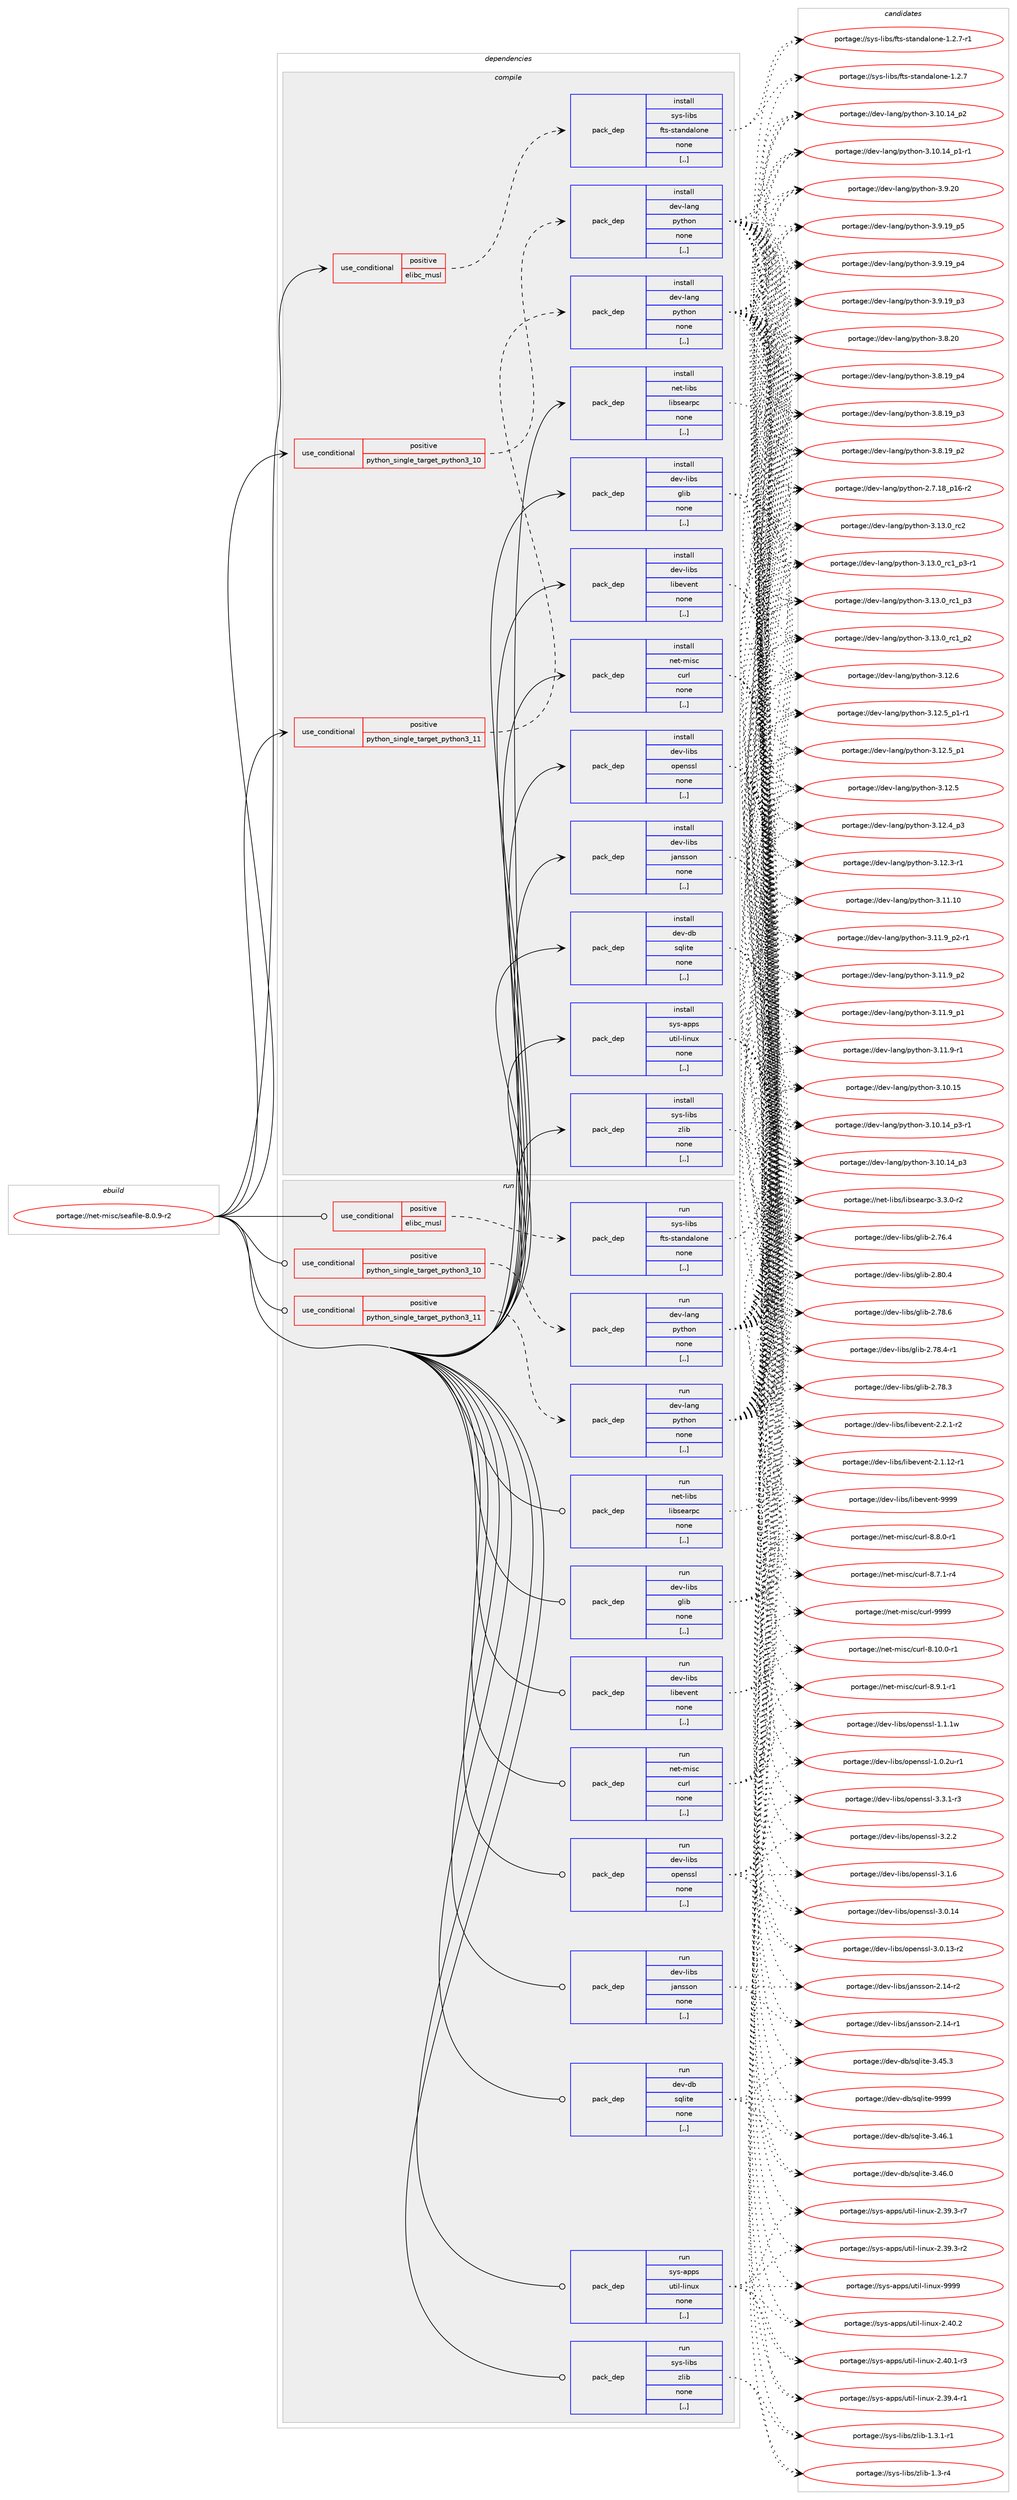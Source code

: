 digraph prolog {

# *************
# Graph options
# *************

newrank=true;
concentrate=true;
compound=true;
graph [rankdir=LR,fontname=Helvetica,fontsize=10,ranksep=1.5];#, ranksep=2.5, nodesep=0.2];
edge  [arrowhead=vee];
node  [fontname=Helvetica,fontsize=10];

# **********
# The ebuild
# **********

subgraph cluster_leftcol {
color=gray;
label=<<i>ebuild</i>>;
id [label="portage://net-misc/seafile-8.0.9-r2", color=red, width=4, href="../net-misc/seafile-8.0.9-r2.svg"];
}

# ****************
# The dependencies
# ****************

subgraph cluster_midcol {
color=gray;
label=<<i>dependencies</i>>;
subgraph cluster_compile {
fillcolor="#eeeeee";
style=filled;
label=<<i>compile</i>>;
subgraph cond232633 {
dependency885525 [label=<<TABLE BORDER="0" CELLBORDER="1" CELLSPACING="0" CELLPADDING="4"><TR><TD ROWSPAN="3" CELLPADDING="10">use_conditional</TD></TR><TR><TD>positive</TD></TR><TR><TD>elibc_musl</TD></TR></TABLE>>, shape=none, color=red];
subgraph pack646422 {
dependency885526 [label=<<TABLE BORDER="0" CELLBORDER="1" CELLSPACING="0" CELLPADDING="4" WIDTH="220"><TR><TD ROWSPAN="6" CELLPADDING="30">pack_dep</TD></TR><TR><TD WIDTH="110">install</TD></TR><TR><TD>sys-libs</TD></TR><TR><TD>fts-standalone</TD></TR><TR><TD>none</TD></TR><TR><TD>[,,]</TD></TR></TABLE>>, shape=none, color=blue];
}
dependency885525:e -> dependency885526:w [weight=20,style="dashed",arrowhead="vee"];
}
id:e -> dependency885525:w [weight=20,style="solid",arrowhead="vee"];
subgraph cond232634 {
dependency885527 [label=<<TABLE BORDER="0" CELLBORDER="1" CELLSPACING="0" CELLPADDING="4"><TR><TD ROWSPAN="3" CELLPADDING="10">use_conditional</TD></TR><TR><TD>positive</TD></TR><TR><TD>python_single_target_python3_10</TD></TR></TABLE>>, shape=none, color=red];
subgraph pack646423 {
dependency885528 [label=<<TABLE BORDER="0" CELLBORDER="1" CELLSPACING="0" CELLPADDING="4" WIDTH="220"><TR><TD ROWSPAN="6" CELLPADDING="30">pack_dep</TD></TR><TR><TD WIDTH="110">install</TD></TR><TR><TD>dev-lang</TD></TR><TR><TD>python</TD></TR><TR><TD>none</TD></TR><TR><TD>[,,]</TD></TR></TABLE>>, shape=none, color=blue];
}
dependency885527:e -> dependency885528:w [weight=20,style="dashed",arrowhead="vee"];
}
id:e -> dependency885527:w [weight=20,style="solid",arrowhead="vee"];
subgraph cond232635 {
dependency885529 [label=<<TABLE BORDER="0" CELLBORDER="1" CELLSPACING="0" CELLPADDING="4"><TR><TD ROWSPAN="3" CELLPADDING="10">use_conditional</TD></TR><TR><TD>positive</TD></TR><TR><TD>python_single_target_python3_11</TD></TR></TABLE>>, shape=none, color=red];
subgraph pack646424 {
dependency885530 [label=<<TABLE BORDER="0" CELLBORDER="1" CELLSPACING="0" CELLPADDING="4" WIDTH="220"><TR><TD ROWSPAN="6" CELLPADDING="30">pack_dep</TD></TR><TR><TD WIDTH="110">install</TD></TR><TR><TD>dev-lang</TD></TR><TR><TD>python</TD></TR><TR><TD>none</TD></TR><TR><TD>[,,]</TD></TR></TABLE>>, shape=none, color=blue];
}
dependency885529:e -> dependency885530:w [weight=20,style="dashed",arrowhead="vee"];
}
id:e -> dependency885529:w [weight=20,style="solid",arrowhead="vee"];
subgraph pack646425 {
dependency885531 [label=<<TABLE BORDER="0" CELLBORDER="1" CELLSPACING="0" CELLPADDING="4" WIDTH="220"><TR><TD ROWSPAN="6" CELLPADDING="30">pack_dep</TD></TR><TR><TD WIDTH="110">install</TD></TR><TR><TD>dev-db</TD></TR><TR><TD>sqlite</TD></TR><TR><TD>none</TD></TR><TR><TD>[,,]</TD></TR></TABLE>>, shape=none, color=blue];
}
id:e -> dependency885531:w [weight=20,style="solid",arrowhead="vee"];
subgraph pack646426 {
dependency885532 [label=<<TABLE BORDER="0" CELLBORDER="1" CELLSPACING="0" CELLPADDING="4" WIDTH="220"><TR><TD ROWSPAN="6" CELLPADDING="30">pack_dep</TD></TR><TR><TD WIDTH="110">install</TD></TR><TR><TD>dev-libs</TD></TR><TR><TD>glib</TD></TR><TR><TD>none</TD></TR><TR><TD>[,,]</TD></TR></TABLE>>, shape=none, color=blue];
}
id:e -> dependency885532:w [weight=20,style="solid",arrowhead="vee"];
subgraph pack646427 {
dependency885533 [label=<<TABLE BORDER="0" CELLBORDER="1" CELLSPACING="0" CELLPADDING="4" WIDTH="220"><TR><TD ROWSPAN="6" CELLPADDING="30">pack_dep</TD></TR><TR><TD WIDTH="110">install</TD></TR><TR><TD>dev-libs</TD></TR><TR><TD>jansson</TD></TR><TR><TD>none</TD></TR><TR><TD>[,,]</TD></TR></TABLE>>, shape=none, color=blue];
}
id:e -> dependency885533:w [weight=20,style="solid",arrowhead="vee"];
subgraph pack646428 {
dependency885534 [label=<<TABLE BORDER="0" CELLBORDER="1" CELLSPACING="0" CELLPADDING="4" WIDTH="220"><TR><TD ROWSPAN="6" CELLPADDING="30">pack_dep</TD></TR><TR><TD WIDTH="110">install</TD></TR><TR><TD>dev-libs</TD></TR><TR><TD>libevent</TD></TR><TR><TD>none</TD></TR><TR><TD>[,,]</TD></TR></TABLE>>, shape=none, color=blue];
}
id:e -> dependency885534:w [weight=20,style="solid",arrowhead="vee"];
subgraph pack646429 {
dependency885535 [label=<<TABLE BORDER="0" CELLBORDER="1" CELLSPACING="0" CELLPADDING="4" WIDTH="220"><TR><TD ROWSPAN="6" CELLPADDING="30">pack_dep</TD></TR><TR><TD WIDTH="110">install</TD></TR><TR><TD>dev-libs</TD></TR><TR><TD>openssl</TD></TR><TR><TD>none</TD></TR><TR><TD>[,,]</TD></TR></TABLE>>, shape=none, color=blue];
}
id:e -> dependency885535:w [weight=20,style="solid",arrowhead="vee"];
subgraph pack646430 {
dependency885536 [label=<<TABLE BORDER="0" CELLBORDER="1" CELLSPACING="0" CELLPADDING="4" WIDTH="220"><TR><TD ROWSPAN="6" CELLPADDING="30">pack_dep</TD></TR><TR><TD WIDTH="110">install</TD></TR><TR><TD>net-libs</TD></TR><TR><TD>libsearpc</TD></TR><TR><TD>none</TD></TR><TR><TD>[,,]</TD></TR></TABLE>>, shape=none, color=blue];
}
id:e -> dependency885536:w [weight=20,style="solid",arrowhead="vee"];
subgraph pack646431 {
dependency885537 [label=<<TABLE BORDER="0" CELLBORDER="1" CELLSPACING="0" CELLPADDING="4" WIDTH="220"><TR><TD ROWSPAN="6" CELLPADDING="30">pack_dep</TD></TR><TR><TD WIDTH="110">install</TD></TR><TR><TD>net-misc</TD></TR><TR><TD>curl</TD></TR><TR><TD>none</TD></TR><TR><TD>[,,]</TD></TR></TABLE>>, shape=none, color=blue];
}
id:e -> dependency885537:w [weight=20,style="solid",arrowhead="vee"];
subgraph pack646432 {
dependency885538 [label=<<TABLE BORDER="0" CELLBORDER="1" CELLSPACING="0" CELLPADDING="4" WIDTH="220"><TR><TD ROWSPAN="6" CELLPADDING="30">pack_dep</TD></TR><TR><TD WIDTH="110">install</TD></TR><TR><TD>sys-apps</TD></TR><TR><TD>util-linux</TD></TR><TR><TD>none</TD></TR><TR><TD>[,,]</TD></TR></TABLE>>, shape=none, color=blue];
}
id:e -> dependency885538:w [weight=20,style="solid",arrowhead="vee"];
subgraph pack646433 {
dependency885539 [label=<<TABLE BORDER="0" CELLBORDER="1" CELLSPACING="0" CELLPADDING="4" WIDTH="220"><TR><TD ROWSPAN="6" CELLPADDING="30">pack_dep</TD></TR><TR><TD WIDTH="110">install</TD></TR><TR><TD>sys-libs</TD></TR><TR><TD>zlib</TD></TR><TR><TD>none</TD></TR><TR><TD>[,,]</TD></TR></TABLE>>, shape=none, color=blue];
}
id:e -> dependency885539:w [weight=20,style="solid",arrowhead="vee"];
}
subgraph cluster_compileandrun {
fillcolor="#eeeeee";
style=filled;
label=<<i>compile and run</i>>;
}
subgraph cluster_run {
fillcolor="#eeeeee";
style=filled;
label=<<i>run</i>>;
subgraph cond232636 {
dependency885540 [label=<<TABLE BORDER="0" CELLBORDER="1" CELLSPACING="0" CELLPADDING="4"><TR><TD ROWSPAN="3" CELLPADDING="10">use_conditional</TD></TR><TR><TD>positive</TD></TR><TR><TD>elibc_musl</TD></TR></TABLE>>, shape=none, color=red];
subgraph pack646434 {
dependency885541 [label=<<TABLE BORDER="0" CELLBORDER="1" CELLSPACING="0" CELLPADDING="4" WIDTH="220"><TR><TD ROWSPAN="6" CELLPADDING="30">pack_dep</TD></TR><TR><TD WIDTH="110">run</TD></TR><TR><TD>sys-libs</TD></TR><TR><TD>fts-standalone</TD></TR><TR><TD>none</TD></TR><TR><TD>[,,]</TD></TR></TABLE>>, shape=none, color=blue];
}
dependency885540:e -> dependency885541:w [weight=20,style="dashed",arrowhead="vee"];
}
id:e -> dependency885540:w [weight=20,style="solid",arrowhead="odot"];
subgraph cond232637 {
dependency885542 [label=<<TABLE BORDER="0" CELLBORDER="1" CELLSPACING="0" CELLPADDING="4"><TR><TD ROWSPAN="3" CELLPADDING="10">use_conditional</TD></TR><TR><TD>positive</TD></TR><TR><TD>python_single_target_python3_10</TD></TR></TABLE>>, shape=none, color=red];
subgraph pack646435 {
dependency885543 [label=<<TABLE BORDER="0" CELLBORDER="1" CELLSPACING="0" CELLPADDING="4" WIDTH="220"><TR><TD ROWSPAN="6" CELLPADDING="30">pack_dep</TD></TR><TR><TD WIDTH="110">run</TD></TR><TR><TD>dev-lang</TD></TR><TR><TD>python</TD></TR><TR><TD>none</TD></TR><TR><TD>[,,]</TD></TR></TABLE>>, shape=none, color=blue];
}
dependency885542:e -> dependency885543:w [weight=20,style="dashed",arrowhead="vee"];
}
id:e -> dependency885542:w [weight=20,style="solid",arrowhead="odot"];
subgraph cond232638 {
dependency885544 [label=<<TABLE BORDER="0" CELLBORDER="1" CELLSPACING="0" CELLPADDING="4"><TR><TD ROWSPAN="3" CELLPADDING="10">use_conditional</TD></TR><TR><TD>positive</TD></TR><TR><TD>python_single_target_python3_11</TD></TR></TABLE>>, shape=none, color=red];
subgraph pack646436 {
dependency885545 [label=<<TABLE BORDER="0" CELLBORDER="1" CELLSPACING="0" CELLPADDING="4" WIDTH="220"><TR><TD ROWSPAN="6" CELLPADDING="30">pack_dep</TD></TR><TR><TD WIDTH="110">run</TD></TR><TR><TD>dev-lang</TD></TR><TR><TD>python</TD></TR><TR><TD>none</TD></TR><TR><TD>[,,]</TD></TR></TABLE>>, shape=none, color=blue];
}
dependency885544:e -> dependency885545:w [weight=20,style="dashed",arrowhead="vee"];
}
id:e -> dependency885544:w [weight=20,style="solid",arrowhead="odot"];
subgraph pack646437 {
dependency885546 [label=<<TABLE BORDER="0" CELLBORDER="1" CELLSPACING="0" CELLPADDING="4" WIDTH="220"><TR><TD ROWSPAN="6" CELLPADDING="30">pack_dep</TD></TR><TR><TD WIDTH="110">run</TD></TR><TR><TD>dev-db</TD></TR><TR><TD>sqlite</TD></TR><TR><TD>none</TD></TR><TR><TD>[,,]</TD></TR></TABLE>>, shape=none, color=blue];
}
id:e -> dependency885546:w [weight=20,style="solid",arrowhead="odot"];
subgraph pack646438 {
dependency885547 [label=<<TABLE BORDER="0" CELLBORDER="1" CELLSPACING="0" CELLPADDING="4" WIDTH="220"><TR><TD ROWSPAN="6" CELLPADDING="30">pack_dep</TD></TR><TR><TD WIDTH="110">run</TD></TR><TR><TD>dev-libs</TD></TR><TR><TD>glib</TD></TR><TR><TD>none</TD></TR><TR><TD>[,,]</TD></TR></TABLE>>, shape=none, color=blue];
}
id:e -> dependency885547:w [weight=20,style="solid",arrowhead="odot"];
subgraph pack646439 {
dependency885548 [label=<<TABLE BORDER="0" CELLBORDER="1" CELLSPACING="0" CELLPADDING="4" WIDTH="220"><TR><TD ROWSPAN="6" CELLPADDING="30">pack_dep</TD></TR><TR><TD WIDTH="110">run</TD></TR><TR><TD>dev-libs</TD></TR><TR><TD>jansson</TD></TR><TR><TD>none</TD></TR><TR><TD>[,,]</TD></TR></TABLE>>, shape=none, color=blue];
}
id:e -> dependency885548:w [weight=20,style="solid",arrowhead="odot"];
subgraph pack646440 {
dependency885549 [label=<<TABLE BORDER="0" CELLBORDER="1" CELLSPACING="0" CELLPADDING="4" WIDTH="220"><TR><TD ROWSPAN="6" CELLPADDING="30">pack_dep</TD></TR><TR><TD WIDTH="110">run</TD></TR><TR><TD>dev-libs</TD></TR><TR><TD>libevent</TD></TR><TR><TD>none</TD></TR><TR><TD>[,,]</TD></TR></TABLE>>, shape=none, color=blue];
}
id:e -> dependency885549:w [weight=20,style="solid",arrowhead="odot"];
subgraph pack646441 {
dependency885550 [label=<<TABLE BORDER="0" CELLBORDER="1" CELLSPACING="0" CELLPADDING="4" WIDTH="220"><TR><TD ROWSPAN="6" CELLPADDING="30">pack_dep</TD></TR><TR><TD WIDTH="110">run</TD></TR><TR><TD>dev-libs</TD></TR><TR><TD>openssl</TD></TR><TR><TD>none</TD></TR><TR><TD>[,,]</TD></TR></TABLE>>, shape=none, color=blue];
}
id:e -> dependency885550:w [weight=20,style="solid",arrowhead="odot"];
subgraph pack646442 {
dependency885551 [label=<<TABLE BORDER="0" CELLBORDER="1" CELLSPACING="0" CELLPADDING="4" WIDTH="220"><TR><TD ROWSPAN="6" CELLPADDING="30">pack_dep</TD></TR><TR><TD WIDTH="110">run</TD></TR><TR><TD>net-libs</TD></TR><TR><TD>libsearpc</TD></TR><TR><TD>none</TD></TR><TR><TD>[,,]</TD></TR></TABLE>>, shape=none, color=blue];
}
id:e -> dependency885551:w [weight=20,style="solid",arrowhead="odot"];
subgraph pack646443 {
dependency885552 [label=<<TABLE BORDER="0" CELLBORDER="1" CELLSPACING="0" CELLPADDING="4" WIDTH="220"><TR><TD ROWSPAN="6" CELLPADDING="30">pack_dep</TD></TR><TR><TD WIDTH="110">run</TD></TR><TR><TD>net-misc</TD></TR><TR><TD>curl</TD></TR><TR><TD>none</TD></TR><TR><TD>[,,]</TD></TR></TABLE>>, shape=none, color=blue];
}
id:e -> dependency885552:w [weight=20,style="solid",arrowhead="odot"];
subgraph pack646444 {
dependency885553 [label=<<TABLE BORDER="0" CELLBORDER="1" CELLSPACING="0" CELLPADDING="4" WIDTH="220"><TR><TD ROWSPAN="6" CELLPADDING="30">pack_dep</TD></TR><TR><TD WIDTH="110">run</TD></TR><TR><TD>sys-apps</TD></TR><TR><TD>util-linux</TD></TR><TR><TD>none</TD></TR><TR><TD>[,,]</TD></TR></TABLE>>, shape=none, color=blue];
}
id:e -> dependency885553:w [weight=20,style="solid",arrowhead="odot"];
subgraph pack646445 {
dependency885554 [label=<<TABLE BORDER="0" CELLBORDER="1" CELLSPACING="0" CELLPADDING="4" WIDTH="220"><TR><TD ROWSPAN="6" CELLPADDING="30">pack_dep</TD></TR><TR><TD WIDTH="110">run</TD></TR><TR><TD>sys-libs</TD></TR><TR><TD>zlib</TD></TR><TR><TD>none</TD></TR><TR><TD>[,,]</TD></TR></TABLE>>, shape=none, color=blue];
}
id:e -> dependency885554:w [weight=20,style="solid",arrowhead="odot"];
}
}

# **************
# The candidates
# **************

subgraph cluster_choices {
rank=same;
color=gray;
label=<<i>candidates</i>>;

subgraph choice646422 {
color=black;
nodesep=1;
choice1151211154510810598115471021161154511511697110100971081111101014549465046554511449 [label="portage://sys-libs/fts-standalone-1.2.7-r1", color=red, width=4,href="../sys-libs/fts-standalone-1.2.7-r1.svg"];
choice115121115451081059811547102116115451151169711010097108111110101454946504655 [label="portage://sys-libs/fts-standalone-1.2.7", color=red, width=4,href="../sys-libs/fts-standalone-1.2.7.svg"];
dependency885526:e -> choice1151211154510810598115471021161154511511697110100971081111101014549465046554511449:w [style=dotted,weight="100"];
dependency885526:e -> choice115121115451081059811547102116115451151169711010097108111110101454946504655:w [style=dotted,weight="100"];
}
subgraph choice646423 {
color=black;
nodesep=1;
choice10010111845108971101034711212111610411111045514649514648951149950 [label="portage://dev-lang/python-3.13.0_rc2", color=red, width=4,href="../dev-lang/python-3.13.0_rc2.svg"];
choice1001011184510897110103471121211161041111104551464951464895114994995112514511449 [label="portage://dev-lang/python-3.13.0_rc1_p3-r1", color=red, width=4,href="../dev-lang/python-3.13.0_rc1_p3-r1.svg"];
choice100101118451089711010347112121116104111110455146495146489511499499511251 [label="portage://dev-lang/python-3.13.0_rc1_p3", color=red, width=4,href="../dev-lang/python-3.13.0_rc1_p3.svg"];
choice100101118451089711010347112121116104111110455146495146489511499499511250 [label="portage://dev-lang/python-3.13.0_rc1_p2", color=red, width=4,href="../dev-lang/python-3.13.0_rc1_p2.svg"];
choice10010111845108971101034711212111610411111045514649504654 [label="portage://dev-lang/python-3.12.6", color=red, width=4,href="../dev-lang/python-3.12.6.svg"];
choice1001011184510897110103471121211161041111104551464950465395112494511449 [label="portage://dev-lang/python-3.12.5_p1-r1", color=red, width=4,href="../dev-lang/python-3.12.5_p1-r1.svg"];
choice100101118451089711010347112121116104111110455146495046539511249 [label="portage://dev-lang/python-3.12.5_p1", color=red, width=4,href="../dev-lang/python-3.12.5_p1.svg"];
choice10010111845108971101034711212111610411111045514649504653 [label="portage://dev-lang/python-3.12.5", color=red, width=4,href="../dev-lang/python-3.12.5.svg"];
choice100101118451089711010347112121116104111110455146495046529511251 [label="portage://dev-lang/python-3.12.4_p3", color=red, width=4,href="../dev-lang/python-3.12.4_p3.svg"];
choice100101118451089711010347112121116104111110455146495046514511449 [label="portage://dev-lang/python-3.12.3-r1", color=red, width=4,href="../dev-lang/python-3.12.3-r1.svg"];
choice1001011184510897110103471121211161041111104551464949464948 [label="portage://dev-lang/python-3.11.10", color=red, width=4,href="../dev-lang/python-3.11.10.svg"];
choice1001011184510897110103471121211161041111104551464949465795112504511449 [label="portage://dev-lang/python-3.11.9_p2-r1", color=red, width=4,href="../dev-lang/python-3.11.9_p2-r1.svg"];
choice100101118451089711010347112121116104111110455146494946579511250 [label="portage://dev-lang/python-3.11.9_p2", color=red, width=4,href="../dev-lang/python-3.11.9_p2.svg"];
choice100101118451089711010347112121116104111110455146494946579511249 [label="portage://dev-lang/python-3.11.9_p1", color=red, width=4,href="../dev-lang/python-3.11.9_p1.svg"];
choice100101118451089711010347112121116104111110455146494946574511449 [label="portage://dev-lang/python-3.11.9-r1", color=red, width=4,href="../dev-lang/python-3.11.9-r1.svg"];
choice1001011184510897110103471121211161041111104551464948464953 [label="portage://dev-lang/python-3.10.15", color=red, width=4,href="../dev-lang/python-3.10.15.svg"];
choice100101118451089711010347112121116104111110455146494846495295112514511449 [label="portage://dev-lang/python-3.10.14_p3-r1", color=red, width=4,href="../dev-lang/python-3.10.14_p3-r1.svg"];
choice10010111845108971101034711212111610411111045514649484649529511251 [label="portage://dev-lang/python-3.10.14_p3", color=red, width=4,href="../dev-lang/python-3.10.14_p3.svg"];
choice10010111845108971101034711212111610411111045514649484649529511250 [label="portage://dev-lang/python-3.10.14_p2", color=red, width=4,href="../dev-lang/python-3.10.14_p2.svg"];
choice100101118451089711010347112121116104111110455146494846495295112494511449 [label="portage://dev-lang/python-3.10.14_p1-r1", color=red, width=4,href="../dev-lang/python-3.10.14_p1-r1.svg"];
choice10010111845108971101034711212111610411111045514657465048 [label="portage://dev-lang/python-3.9.20", color=red, width=4,href="../dev-lang/python-3.9.20.svg"];
choice100101118451089711010347112121116104111110455146574649579511253 [label="portage://dev-lang/python-3.9.19_p5", color=red, width=4,href="../dev-lang/python-3.9.19_p5.svg"];
choice100101118451089711010347112121116104111110455146574649579511252 [label="portage://dev-lang/python-3.9.19_p4", color=red, width=4,href="../dev-lang/python-3.9.19_p4.svg"];
choice100101118451089711010347112121116104111110455146574649579511251 [label="portage://dev-lang/python-3.9.19_p3", color=red, width=4,href="../dev-lang/python-3.9.19_p3.svg"];
choice10010111845108971101034711212111610411111045514656465048 [label="portage://dev-lang/python-3.8.20", color=red, width=4,href="../dev-lang/python-3.8.20.svg"];
choice100101118451089711010347112121116104111110455146564649579511252 [label="portage://dev-lang/python-3.8.19_p4", color=red, width=4,href="../dev-lang/python-3.8.19_p4.svg"];
choice100101118451089711010347112121116104111110455146564649579511251 [label="portage://dev-lang/python-3.8.19_p3", color=red, width=4,href="../dev-lang/python-3.8.19_p3.svg"];
choice100101118451089711010347112121116104111110455146564649579511250 [label="portage://dev-lang/python-3.8.19_p2", color=red, width=4,href="../dev-lang/python-3.8.19_p2.svg"];
choice100101118451089711010347112121116104111110455046554649569511249544511450 [label="portage://dev-lang/python-2.7.18_p16-r2", color=red, width=4,href="../dev-lang/python-2.7.18_p16-r2.svg"];
dependency885528:e -> choice10010111845108971101034711212111610411111045514649514648951149950:w [style=dotted,weight="100"];
dependency885528:e -> choice1001011184510897110103471121211161041111104551464951464895114994995112514511449:w [style=dotted,weight="100"];
dependency885528:e -> choice100101118451089711010347112121116104111110455146495146489511499499511251:w [style=dotted,weight="100"];
dependency885528:e -> choice100101118451089711010347112121116104111110455146495146489511499499511250:w [style=dotted,weight="100"];
dependency885528:e -> choice10010111845108971101034711212111610411111045514649504654:w [style=dotted,weight="100"];
dependency885528:e -> choice1001011184510897110103471121211161041111104551464950465395112494511449:w [style=dotted,weight="100"];
dependency885528:e -> choice100101118451089711010347112121116104111110455146495046539511249:w [style=dotted,weight="100"];
dependency885528:e -> choice10010111845108971101034711212111610411111045514649504653:w [style=dotted,weight="100"];
dependency885528:e -> choice100101118451089711010347112121116104111110455146495046529511251:w [style=dotted,weight="100"];
dependency885528:e -> choice100101118451089711010347112121116104111110455146495046514511449:w [style=dotted,weight="100"];
dependency885528:e -> choice1001011184510897110103471121211161041111104551464949464948:w [style=dotted,weight="100"];
dependency885528:e -> choice1001011184510897110103471121211161041111104551464949465795112504511449:w [style=dotted,weight="100"];
dependency885528:e -> choice100101118451089711010347112121116104111110455146494946579511250:w [style=dotted,weight="100"];
dependency885528:e -> choice100101118451089711010347112121116104111110455146494946579511249:w [style=dotted,weight="100"];
dependency885528:e -> choice100101118451089711010347112121116104111110455146494946574511449:w [style=dotted,weight="100"];
dependency885528:e -> choice1001011184510897110103471121211161041111104551464948464953:w [style=dotted,weight="100"];
dependency885528:e -> choice100101118451089711010347112121116104111110455146494846495295112514511449:w [style=dotted,weight="100"];
dependency885528:e -> choice10010111845108971101034711212111610411111045514649484649529511251:w [style=dotted,weight="100"];
dependency885528:e -> choice10010111845108971101034711212111610411111045514649484649529511250:w [style=dotted,weight="100"];
dependency885528:e -> choice100101118451089711010347112121116104111110455146494846495295112494511449:w [style=dotted,weight="100"];
dependency885528:e -> choice10010111845108971101034711212111610411111045514657465048:w [style=dotted,weight="100"];
dependency885528:e -> choice100101118451089711010347112121116104111110455146574649579511253:w [style=dotted,weight="100"];
dependency885528:e -> choice100101118451089711010347112121116104111110455146574649579511252:w [style=dotted,weight="100"];
dependency885528:e -> choice100101118451089711010347112121116104111110455146574649579511251:w [style=dotted,weight="100"];
dependency885528:e -> choice10010111845108971101034711212111610411111045514656465048:w [style=dotted,weight="100"];
dependency885528:e -> choice100101118451089711010347112121116104111110455146564649579511252:w [style=dotted,weight="100"];
dependency885528:e -> choice100101118451089711010347112121116104111110455146564649579511251:w [style=dotted,weight="100"];
dependency885528:e -> choice100101118451089711010347112121116104111110455146564649579511250:w [style=dotted,weight="100"];
dependency885528:e -> choice100101118451089711010347112121116104111110455046554649569511249544511450:w [style=dotted,weight="100"];
}
subgraph choice646424 {
color=black;
nodesep=1;
choice10010111845108971101034711212111610411111045514649514648951149950 [label="portage://dev-lang/python-3.13.0_rc2", color=red, width=4,href="../dev-lang/python-3.13.0_rc2.svg"];
choice1001011184510897110103471121211161041111104551464951464895114994995112514511449 [label="portage://dev-lang/python-3.13.0_rc1_p3-r1", color=red, width=4,href="../dev-lang/python-3.13.0_rc1_p3-r1.svg"];
choice100101118451089711010347112121116104111110455146495146489511499499511251 [label="portage://dev-lang/python-3.13.0_rc1_p3", color=red, width=4,href="../dev-lang/python-3.13.0_rc1_p3.svg"];
choice100101118451089711010347112121116104111110455146495146489511499499511250 [label="portage://dev-lang/python-3.13.0_rc1_p2", color=red, width=4,href="../dev-lang/python-3.13.0_rc1_p2.svg"];
choice10010111845108971101034711212111610411111045514649504654 [label="portage://dev-lang/python-3.12.6", color=red, width=4,href="../dev-lang/python-3.12.6.svg"];
choice1001011184510897110103471121211161041111104551464950465395112494511449 [label="portage://dev-lang/python-3.12.5_p1-r1", color=red, width=4,href="../dev-lang/python-3.12.5_p1-r1.svg"];
choice100101118451089711010347112121116104111110455146495046539511249 [label="portage://dev-lang/python-3.12.5_p1", color=red, width=4,href="../dev-lang/python-3.12.5_p1.svg"];
choice10010111845108971101034711212111610411111045514649504653 [label="portage://dev-lang/python-3.12.5", color=red, width=4,href="../dev-lang/python-3.12.5.svg"];
choice100101118451089711010347112121116104111110455146495046529511251 [label="portage://dev-lang/python-3.12.4_p3", color=red, width=4,href="../dev-lang/python-3.12.4_p3.svg"];
choice100101118451089711010347112121116104111110455146495046514511449 [label="portage://dev-lang/python-3.12.3-r1", color=red, width=4,href="../dev-lang/python-3.12.3-r1.svg"];
choice1001011184510897110103471121211161041111104551464949464948 [label="portage://dev-lang/python-3.11.10", color=red, width=4,href="../dev-lang/python-3.11.10.svg"];
choice1001011184510897110103471121211161041111104551464949465795112504511449 [label="portage://dev-lang/python-3.11.9_p2-r1", color=red, width=4,href="../dev-lang/python-3.11.9_p2-r1.svg"];
choice100101118451089711010347112121116104111110455146494946579511250 [label="portage://dev-lang/python-3.11.9_p2", color=red, width=4,href="../dev-lang/python-3.11.9_p2.svg"];
choice100101118451089711010347112121116104111110455146494946579511249 [label="portage://dev-lang/python-3.11.9_p1", color=red, width=4,href="../dev-lang/python-3.11.9_p1.svg"];
choice100101118451089711010347112121116104111110455146494946574511449 [label="portage://dev-lang/python-3.11.9-r1", color=red, width=4,href="../dev-lang/python-3.11.9-r1.svg"];
choice1001011184510897110103471121211161041111104551464948464953 [label="portage://dev-lang/python-3.10.15", color=red, width=4,href="../dev-lang/python-3.10.15.svg"];
choice100101118451089711010347112121116104111110455146494846495295112514511449 [label="portage://dev-lang/python-3.10.14_p3-r1", color=red, width=4,href="../dev-lang/python-3.10.14_p3-r1.svg"];
choice10010111845108971101034711212111610411111045514649484649529511251 [label="portage://dev-lang/python-3.10.14_p3", color=red, width=4,href="../dev-lang/python-3.10.14_p3.svg"];
choice10010111845108971101034711212111610411111045514649484649529511250 [label="portage://dev-lang/python-3.10.14_p2", color=red, width=4,href="../dev-lang/python-3.10.14_p2.svg"];
choice100101118451089711010347112121116104111110455146494846495295112494511449 [label="portage://dev-lang/python-3.10.14_p1-r1", color=red, width=4,href="../dev-lang/python-3.10.14_p1-r1.svg"];
choice10010111845108971101034711212111610411111045514657465048 [label="portage://dev-lang/python-3.9.20", color=red, width=4,href="../dev-lang/python-3.9.20.svg"];
choice100101118451089711010347112121116104111110455146574649579511253 [label="portage://dev-lang/python-3.9.19_p5", color=red, width=4,href="../dev-lang/python-3.9.19_p5.svg"];
choice100101118451089711010347112121116104111110455146574649579511252 [label="portage://dev-lang/python-3.9.19_p4", color=red, width=4,href="../dev-lang/python-3.9.19_p4.svg"];
choice100101118451089711010347112121116104111110455146574649579511251 [label="portage://dev-lang/python-3.9.19_p3", color=red, width=4,href="../dev-lang/python-3.9.19_p3.svg"];
choice10010111845108971101034711212111610411111045514656465048 [label="portage://dev-lang/python-3.8.20", color=red, width=4,href="../dev-lang/python-3.8.20.svg"];
choice100101118451089711010347112121116104111110455146564649579511252 [label="portage://dev-lang/python-3.8.19_p4", color=red, width=4,href="../dev-lang/python-3.8.19_p4.svg"];
choice100101118451089711010347112121116104111110455146564649579511251 [label="portage://dev-lang/python-3.8.19_p3", color=red, width=4,href="../dev-lang/python-3.8.19_p3.svg"];
choice100101118451089711010347112121116104111110455146564649579511250 [label="portage://dev-lang/python-3.8.19_p2", color=red, width=4,href="../dev-lang/python-3.8.19_p2.svg"];
choice100101118451089711010347112121116104111110455046554649569511249544511450 [label="portage://dev-lang/python-2.7.18_p16-r2", color=red, width=4,href="../dev-lang/python-2.7.18_p16-r2.svg"];
dependency885530:e -> choice10010111845108971101034711212111610411111045514649514648951149950:w [style=dotted,weight="100"];
dependency885530:e -> choice1001011184510897110103471121211161041111104551464951464895114994995112514511449:w [style=dotted,weight="100"];
dependency885530:e -> choice100101118451089711010347112121116104111110455146495146489511499499511251:w [style=dotted,weight="100"];
dependency885530:e -> choice100101118451089711010347112121116104111110455146495146489511499499511250:w [style=dotted,weight="100"];
dependency885530:e -> choice10010111845108971101034711212111610411111045514649504654:w [style=dotted,weight="100"];
dependency885530:e -> choice1001011184510897110103471121211161041111104551464950465395112494511449:w [style=dotted,weight="100"];
dependency885530:e -> choice100101118451089711010347112121116104111110455146495046539511249:w [style=dotted,weight="100"];
dependency885530:e -> choice10010111845108971101034711212111610411111045514649504653:w [style=dotted,weight="100"];
dependency885530:e -> choice100101118451089711010347112121116104111110455146495046529511251:w [style=dotted,weight="100"];
dependency885530:e -> choice100101118451089711010347112121116104111110455146495046514511449:w [style=dotted,weight="100"];
dependency885530:e -> choice1001011184510897110103471121211161041111104551464949464948:w [style=dotted,weight="100"];
dependency885530:e -> choice1001011184510897110103471121211161041111104551464949465795112504511449:w [style=dotted,weight="100"];
dependency885530:e -> choice100101118451089711010347112121116104111110455146494946579511250:w [style=dotted,weight="100"];
dependency885530:e -> choice100101118451089711010347112121116104111110455146494946579511249:w [style=dotted,weight="100"];
dependency885530:e -> choice100101118451089711010347112121116104111110455146494946574511449:w [style=dotted,weight="100"];
dependency885530:e -> choice1001011184510897110103471121211161041111104551464948464953:w [style=dotted,weight="100"];
dependency885530:e -> choice100101118451089711010347112121116104111110455146494846495295112514511449:w [style=dotted,weight="100"];
dependency885530:e -> choice10010111845108971101034711212111610411111045514649484649529511251:w [style=dotted,weight="100"];
dependency885530:e -> choice10010111845108971101034711212111610411111045514649484649529511250:w [style=dotted,weight="100"];
dependency885530:e -> choice100101118451089711010347112121116104111110455146494846495295112494511449:w [style=dotted,weight="100"];
dependency885530:e -> choice10010111845108971101034711212111610411111045514657465048:w [style=dotted,weight="100"];
dependency885530:e -> choice100101118451089711010347112121116104111110455146574649579511253:w [style=dotted,weight="100"];
dependency885530:e -> choice100101118451089711010347112121116104111110455146574649579511252:w [style=dotted,weight="100"];
dependency885530:e -> choice100101118451089711010347112121116104111110455146574649579511251:w [style=dotted,weight="100"];
dependency885530:e -> choice10010111845108971101034711212111610411111045514656465048:w [style=dotted,weight="100"];
dependency885530:e -> choice100101118451089711010347112121116104111110455146564649579511252:w [style=dotted,weight="100"];
dependency885530:e -> choice100101118451089711010347112121116104111110455146564649579511251:w [style=dotted,weight="100"];
dependency885530:e -> choice100101118451089711010347112121116104111110455146564649579511250:w [style=dotted,weight="100"];
dependency885530:e -> choice100101118451089711010347112121116104111110455046554649569511249544511450:w [style=dotted,weight="100"];
}
subgraph choice646425 {
color=black;
nodesep=1;
choice1001011184510098471151131081051161014557575757 [label="portage://dev-db/sqlite-9999", color=red, width=4,href="../dev-db/sqlite-9999.svg"];
choice10010111845100984711511310810511610145514652544649 [label="portage://dev-db/sqlite-3.46.1", color=red, width=4,href="../dev-db/sqlite-3.46.1.svg"];
choice10010111845100984711511310810511610145514652544648 [label="portage://dev-db/sqlite-3.46.0", color=red, width=4,href="../dev-db/sqlite-3.46.0.svg"];
choice10010111845100984711511310810511610145514652534651 [label="portage://dev-db/sqlite-3.45.3", color=red, width=4,href="../dev-db/sqlite-3.45.3.svg"];
dependency885531:e -> choice1001011184510098471151131081051161014557575757:w [style=dotted,weight="100"];
dependency885531:e -> choice10010111845100984711511310810511610145514652544649:w [style=dotted,weight="100"];
dependency885531:e -> choice10010111845100984711511310810511610145514652544648:w [style=dotted,weight="100"];
dependency885531:e -> choice10010111845100984711511310810511610145514652534651:w [style=dotted,weight="100"];
}
subgraph choice646426 {
color=black;
nodesep=1;
choice1001011184510810598115471031081059845504656484652 [label="portage://dev-libs/glib-2.80.4", color=red, width=4,href="../dev-libs/glib-2.80.4.svg"];
choice1001011184510810598115471031081059845504655564654 [label="portage://dev-libs/glib-2.78.6", color=red, width=4,href="../dev-libs/glib-2.78.6.svg"];
choice10010111845108105981154710310810598455046555646524511449 [label="portage://dev-libs/glib-2.78.4-r1", color=red, width=4,href="../dev-libs/glib-2.78.4-r1.svg"];
choice1001011184510810598115471031081059845504655564651 [label="portage://dev-libs/glib-2.78.3", color=red, width=4,href="../dev-libs/glib-2.78.3.svg"];
choice1001011184510810598115471031081059845504655544652 [label="portage://dev-libs/glib-2.76.4", color=red, width=4,href="../dev-libs/glib-2.76.4.svg"];
dependency885532:e -> choice1001011184510810598115471031081059845504656484652:w [style=dotted,weight="100"];
dependency885532:e -> choice1001011184510810598115471031081059845504655564654:w [style=dotted,weight="100"];
dependency885532:e -> choice10010111845108105981154710310810598455046555646524511449:w [style=dotted,weight="100"];
dependency885532:e -> choice1001011184510810598115471031081059845504655564651:w [style=dotted,weight="100"];
dependency885532:e -> choice1001011184510810598115471031081059845504655544652:w [style=dotted,weight="100"];
}
subgraph choice646427 {
color=black;
nodesep=1;
choice1001011184510810598115471069711011511511111045504649524511450 [label="portage://dev-libs/jansson-2.14-r2", color=red, width=4,href="../dev-libs/jansson-2.14-r2.svg"];
choice1001011184510810598115471069711011511511111045504649524511449 [label="portage://dev-libs/jansson-2.14-r1", color=red, width=4,href="../dev-libs/jansson-2.14-r1.svg"];
dependency885533:e -> choice1001011184510810598115471069711011511511111045504649524511450:w [style=dotted,weight="100"];
dependency885533:e -> choice1001011184510810598115471069711011511511111045504649524511449:w [style=dotted,weight="100"];
}
subgraph choice646428 {
color=black;
nodesep=1;
choice100101118451081059811547108105981011181011101164557575757 [label="portage://dev-libs/libevent-9999", color=red, width=4,href="../dev-libs/libevent-9999.svg"];
choice100101118451081059811547108105981011181011101164550465046494511450 [label="portage://dev-libs/libevent-2.2.1-r2", color=red, width=4,href="../dev-libs/libevent-2.2.1-r2.svg"];
choice10010111845108105981154710810598101118101110116455046494649504511449 [label="portage://dev-libs/libevent-2.1.12-r1", color=red, width=4,href="../dev-libs/libevent-2.1.12-r1.svg"];
dependency885534:e -> choice100101118451081059811547108105981011181011101164557575757:w [style=dotted,weight="100"];
dependency885534:e -> choice100101118451081059811547108105981011181011101164550465046494511450:w [style=dotted,weight="100"];
dependency885534:e -> choice10010111845108105981154710810598101118101110116455046494649504511449:w [style=dotted,weight="100"];
}
subgraph choice646429 {
color=black;
nodesep=1;
choice1001011184510810598115471111121011101151151084551465146494511451 [label="portage://dev-libs/openssl-3.3.1-r3", color=red, width=4,href="../dev-libs/openssl-3.3.1-r3.svg"];
choice100101118451081059811547111112101110115115108455146504650 [label="portage://dev-libs/openssl-3.2.2", color=red, width=4,href="../dev-libs/openssl-3.2.2.svg"];
choice100101118451081059811547111112101110115115108455146494654 [label="portage://dev-libs/openssl-3.1.6", color=red, width=4,href="../dev-libs/openssl-3.1.6.svg"];
choice10010111845108105981154711111210111011511510845514648464952 [label="portage://dev-libs/openssl-3.0.14", color=red, width=4,href="../dev-libs/openssl-3.0.14.svg"];
choice100101118451081059811547111112101110115115108455146484649514511450 [label="portage://dev-libs/openssl-3.0.13-r2", color=red, width=4,href="../dev-libs/openssl-3.0.13-r2.svg"];
choice100101118451081059811547111112101110115115108454946494649119 [label="portage://dev-libs/openssl-1.1.1w", color=red, width=4,href="../dev-libs/openssl-1.1.1w.svg"];
choice1001011184510810598115471111121011101151151084549464846501174511449 [label="portage://dev-libs/openssl-1.0.2u-r1", color=red, width=4,href="../dev-libs/openssl-1.0.2u-r1.svg"];
dependency885535:e -> choice1001011184510810598115471111121011101151151084551465146494511451:w [style=dotted,weight="100"];
dependency885535:e -> choice100101118451081059811547111112101110115115108455146504650:w [style=dotted,weight="100"];
dependency885535:e -> choice100101118451081059811547111112101110115115108455146494654:w [style=dotted,weight="100"];
dependency885535:e -> choice10010111845108105981154711111210111011511510845514648464952:w [style=dotted,weight="100"];
dependency885535:e -> choice100101118451081059811547111112101110115115108455146484649514511450:w [style=dotted,weight="100"];
dependency885535:e -> choice100101118451081059811547111112101110115115108454946494649119:w [style=dotted,weight="100"];
dependency885535:e -> choice1001011184510810598115471111121011101151151084549464846501174511449:w [style=dotted,weight="100"];
}
subgraph choice646430 {
color=black;
nodesep=1;
choice1101011164510810598115471081059811510197114112994551465146484511450 [label="portage://net-libs/libsearpc-3.3.0-r2", color=red, width=4,href="../net-libs/libsearpc-3.3.0-r2.svg"];
dependency885536:e -> choice1101011164510810598115471081059811510197114112994551465146484511450:w [style=dotted,weight="100"];
}
subgraph choice646431 {
color=black;
nodesep=1;
choice110101116451091051159947991171141084557575757 [label="portage://net-misc/curl-9999", color=red, width=4,href="../net-misc/curl-9999.svg"];
choice11010111645109105115994799117114108455646494846484511449 [label="portage://net-misc/curl-8.10.0-r1", color=red, width=4,href="../net-misc/curl-8.10.0-r1.svg"];
choice110101116451091051159947991171141084556465746494511449 [label="portage://net-misc/curl-8.9.1-r1", color=red, width=4,href="../net-misc/curl-8.9.1-r1.svg"];
choice110101116451091051159947991171141084556465646484511449 [label="portage://net-misc/curl-8.8.0-r1", color=red, width=4,href="../net-misc/curl-8.8.0-r1.svg"];
choice110101116451091051159947991171141084556465546494511452 [label="portage://net-misc/curl-8.7.1-r4", color=red, width=4,href="../net-misc/curl-8.7.1-r4.svg"];
dependency885537:e -> choice110101116451091051159947991171141084557575757:w [style=dotted,weight="100"];
dependency885537:e -> choice11010111645109105115994799117114108455646494846484511449:w [style=dotted,weight="100"];
dependency885537:e -> choice110101116451091051159947991171141084556465746494511449:w [style=dotted,weight="100"];
dependency885537:e -> choice110101116451091051159947991171141084556465646484511449:w [style=dotted,weight="100"];
dependency885537:e -> choice110101116451091051159947991171141084556465546494511452:w [style=dotted,weight="100"];
}
subgraph choice646432 {
color=black;
nodesep=1;
choice115121115459711211211547117116105108451081051101171204557575757 [label="portage://sys-apps/util-linux-9999", color=red, width=4,href="../sys-apps/util-linux-9999.svg"];
choice1151211154597112112115471171161051084510810511011712045504652484650 [label="portage://sys-apps/util-linux-2.40.2", color=red, width=4,href="../sys-apps/util-linux-2.40.2.svg"];
choice11512111545971121121154711711610510845108105110117120455046524846494511451 [label="portage://sys-apps/util-linux-2.40.1-r3", color=red, width=4,href="../sys-apps/util-linux-2.40.1-r3.svg"];
choice11512111545971121121154711711610510845108105110117120455046515746524511449 [label="portage://sys-apps/util-linux-2.39.4-r1", color=red, width=4,href="../sys-apps/util-linux-2.39.4-r1.svg"];
choice11512111545971121121154711711610510845108105110117120455046515746514511455 [label="portage://sys-apps/util-linux-2.39.3-r7", color=red, width=4,href="../sys-apps/util-linux-2.39.3-r7.svg"];
choice11512111545971121121154711711610510845108105110117120455046515746514511450 [label="portage://sys-apps/util-linux-2.39.3-r2", color=red, width=4,href="../sys-apps/util-linux-2.39.3-r2.svg"];
dependency885538:e -> choice115121115459711211211547117116105108451081051101171204557575757:w [style=dotted,weight="100"];
dependency885538:e -> choice1151211154597112112115471171161051084510810511011712045504652484650:w [style=dotted,weight="100"];
dependency885538:e -> choice11512111545971121121154711711610510845108105110117120455046524846494511451:w [style=dotted,weight="100"];
dependency885538:e -> choice11512111545971121121154711711610510845108105110117120455046515746524511449:w [style=dotted,weight="100"];
dependency885538:e -> choice11512111545971121121154711711610510845108105110117120455046515746514511455:w [style=dotted,weight="100"];
dependency885538:e -> choice11512111545971121121154711711610510845108105110117120455046515746514511450:w [style=dotted,weight="100"];
}
subgraph choice646433 {
color=black;
nodesep=1;
choice115121115451081059811547122108105984549465146494511449 [label="portage://sys-libs/zlib-1.3.1-r1", color=red, width=4,href="../sys-libs/zlib-1.3.1-r1.svg"];
choice11512111545108105981154712210810598454946514511452 [label="portage://sys-libs/zlib-1.3-r4", color=red, width=4,href="../sys-libs/zlib-1.3-r4.svg"];
dependency885539:e -> choice115121115451081059811547122108105984549465146494511449:w [style=dotted,weight="100"];
dependency885539:e -> choice11512111545108105981154712210810598454946514511452:w [style=dotted,weight="100"];
}
subgraph choice646434 {
color=black;
nodesep=1;
choice1151211154510810598115471021161154511511697110100971081111101014549465046554511449 [label="portage://sys-libs/fts-standalone-1.2.7-r1", color=red, width=4,href="../sys-libs/fts-standalone-1.2.7-r1.svg"];
choice115121115451081059811547102116115451151169711010097108111110101454946504655 [label="portage://sys-libs/fts-standalone-1.2.7", color=red, width=4,href="../sys-libs/fts-standalone-1.2.7.svg"];
dependency885541:e -> choice1151211154510810598115471021161154511511697110100971081111101014549465046554511449:w [style=dotted,weight="100"];
dependency885541:e -> choice115121115451081059811547102116115451151169711010097108111110101454946504655:w [style=dotted,weight="100"];
}
subgraph choice646435 {
color=black;
nodesep=1;
choice10010111845108971101034711212111610411111045514649514648951149950 [label="portage://dev-lang/python-3.13.0_rc2", color=red, width=4,href="../dev-lang/python-3.13.0_rc2.svg"];
choice1001011184510897110103471121211161041111104551464951464895114994995112514511449 [label="portage://dev-lang/python-3.13.0_rc1_p3-r1", color=red, width=4,href="../dev-lang/python-3.13.0_rc1_p3-r1.svg"];
choice100101118451089711010347112121116104111110455146495146489511499499511251 [label="portage://dev-lang/python-3.13.0_rc1_p3", color=red, width=4,href="../dev-lang/python-3.13.0_rc1_p3.svg"];
choice100101118451089711010347112121116104111110455146495146489511499499511250 [label="portage://dev-lang/python-3.13.0_rc1_p2", color=red, width=4,href="../dev-lang/python-3.13.0_rc1_p2.svg"];
choice10010111845108971101034711212111610411111045514649504654 [label="portage://dev-lang/python-3.12.6", color=red, width=4,href="../dev-lang/python-3.12.6.svg"];
choice1001011184510897110103471121211161041111104551464950465395112494511449 [label="portage://dev-lang/python-3.12.5_p1-r1", color=red, width=4,href="../dev-lang/python-3.12.5_p1-r1.svg"];
choice100101118451089711010347112121116104111110455146495046539511249 [label="portage://dev-lang/python-3.12.5_p1", color=red, width=4,href="../dev-lang/python-3.12.5_p1.svg"];
choice10010111845108971101034711212111610411111045514649504653 [label="portage://dev-lang/python-3.12.5", color=red, width=4,href="../dev-lang/python-3.12.5.svg"];
choice100101118451089711010347112121116104111110455146495046529511251 [label="portage://dev-lang/python-3.12.4_p3", color=red, width=4,href="../dev-lang/python-3.12.4_p3.svg"];
choice100101118451089711010347112121116104111110455146495046514511449 [label="portage://dev-lang/python-3.12.3-r1", color=red, width=4,href="../dev-lang/python-3.12.3-r1.svg"];
choice1001011184510897110103471121211161041111104551464949464948 [label="portage://dev-lang/python-3.11.10", color=red, width=4,href="../dev-lang/python-3.11.10.svg"];
choice1001011184510897110103471121211161041111104551464949465795112504511449 [label="portage://dev-lang/python-3.11.9_p2-r1", color=red, width=4,href="../dev-lang/python-3.11.9_p2-r1.svg"];
choice100101118451089711010347112121116104111110455146494946579511250 [label="portage://dev-lang/python-3.11.9_p2", color=red, width=4,href="../dev-lang/python-3.11.9_p2.svg"];
choice100101118451089711010347112121116104111110455146494946579511249 [label="portage://dev-lang/python-3.11.9_p1", color=red, width=4,href="../dev-lang/python-3.11.9_p1.svg"];
choice100101118451089711010347112121116104111110455146494946574511449 [label="portage://dev-lang/python-3.11.9-r1", color=red, width=4,href="../dev-lang/python-3.11.9-r1.svg"];
choice1001011184510897110103471121211161041111104551464948464953 [label="portage://dev-lang/python-3.10.15", color=red, width=4,href="../dev-lang/python-3.10.15.svg"];
choice100101118451089711010347112121116104111110455146494846495295112514511449 [label="portage://dev-lang/python-3.10.14_p3-r1", color=red, width=4,href="../dev-lang/python-3.10.14_p3-r1.svg"];
choice10010111845108971101034711212111610411111045514649484649529511251 [label="portage://dev-lang/python-3.10.14_p3", color=red, width=4,href="../dev-lang/python-3.10.14_p3.svg"];
choice10010111845108971101034711212111610411111045514649484649529511250 [label="portage://dev-lang/python-3.10.14_p2", color=red, width=4,href="../dev-lang/python-3.10.14_p2.svg"];
choice100101118451089711010347112121116104111110455146494846495295112494511449 [label="portage://dev-lang/python-3.10.14_p1-r1", color=red, width=4,href="../dev-lang/python-3.10.14_p1-r1.svg"];
choice10010111845108971101034711212111610411111045514657465048 [label="portage://dev-lang/python-3.9.20", color=red, width=4,href="../dev-lang/python-3.9.20.svg"];
choice100101118451089711010347112121116104111110455146574649579511253 [label="portage://dev-lang/python-3.9.19_p5", color=red, width=4,href="../dev-lang/python-3.9.19_p5.svg"];
choice100101118451089711010347112121116104111110455146574649579511252 [label="portage://dev-lang/python-3.9.19_p4", color=red, width=4,href="../dev-lang/python-3.9.19_p4.svg"];
choice100101118451089711010347112121116104111110455146574649579511251 [label="portage://dev-lang/python-3.9.19_p3", color=red, width=4,href="../dev-lang/python-3.9.19_p3.svg"];
choice10010111845108971101034711212111610411111045514656465048 [label="portage://dev-lang/python-3.8.20", color=red, width=4,href="../dev-lang/python-3.8.20.svg"];
choice100101118451089711010347112121116104111110455146564649579511252 [label="portage://dev-lang/python-3.8.19_p4", color=red, width=4,href="../dev-lang/python-3.8.19_p4.svg"];
choice100101118451089711010347112121116104111110455146564649579511251 [label="portage://dev-lang/python-3.8.19_p3", color=red, width=4,href="../dev-lang/python-3.8.19_p3.svg"];
choice100101118451089711010347112121116104111110455146564649579511250 [label="portage://dev-lang/python-3.8.19_p2", color=red, width=4,href="../dev-lang/python-3.8.19_p2.svg"];
choice100101118451089711010347112121116104111110455046554649569511249544511450 [label="portage://dev-lang/python-2.7.18_p16-r2", color=red, width=4,href="../dev-lang/python-2.7.18_p16-r2.svg"];
dependency885543:e -> choice10010111845108971101034711212111610411111045514649514648951149950:w [style=dotted,weight="100"];
dependency885543:e -> choice1001011184510897110103471121211161041111104551464951464895114994995112514511449:w [style=dotted,weight="100"];
dependency885543:e -> choice100101118451089711010347112121116104111110455146495146489511499499511251:w [style=dotted,weight="100"];
dependency885543:e -> choice100101118451089711010347112121116104111110455146495146489511499499511250:w [style=dotted,weight="100"];
dependency885543:e -> choice10010111845108971101034711212111610411111045514649504654:w [style=dotted,weight="100"];
dependency885543:e -> choice1001011184510897110103471121211161041111104551464950465395112494511449:w [style=dotted,weight="100"];
dependency885543:e -> choice100101118451089711010347112121116104111110455146495046539511249:w [style=dotted,weight="100"];
dependency885543:e -> choice10010111845108971101034711212111610411111045514649504653:w [style=dotted,weight="100"];
dependency885543:e -> choice100101118451089711010347112121116104111110455146495046529511251:w [style=dotted,weight="100"];
dependency885543:e -> choice100101118451089711010347112121116104111110455146495046514511449:w [style=dotted,weight="100"];
dependency885543:e -> choice1001011184510897110103471121211161041111104551464949464948:w [style=dotted,weight="100"];
dependency885543:e -> choice1001011184510897110103471121211161041111104551464949465795112504511449:w [style=dotted,weight="100"];
dependency885543:e -> choice100101118451089711010347112121116104111110455146494946579511250:w [style=dotted,weight="100"];
dependency885543:e -> choice100101118451089711010347112121116104111110455146494946579511249:w [style=dotted,weight="100"];
dependency885543:e -> choice100101118451089711010347112121116104111110455146494946574511449:w [style=dotted,weight="100"];
dependency885543:e -> choice1001011184510897110103471121211161041111104551464948464953:w [style=dotted,weight="100"];
dependency885543:e -> choice100101118451089711010347112121116104111110455146494846495295112514511449:w [style=dotted,weight="100"];
dependency885543:e -> choice10010111845108971101034711212111610411111045514649484649529511251:w [style=dotted,weight="100"];
dependency885543:e -> choice10010111845108971101034711212111610411111045514649484649529511250:w [style=dotted,weight="100"];
dependency885543:e -> choice100101118451089711010347112121116104111110455146494846495295112494511449:w [style=dotted,weight="100"];
dependency885543:e -> choice10010111845108971101034711212111610411111045514657465048:w [style=dotted,weight="100"];
dependency885543:e -> choice100101118451089711010347112121116104111110455146574649579511253:w [style=dotted,weight="100"];
dependency885543:e -> choice100101118451089711010347112121116104111110455146574649579511252:w [style=dotted,weight="100"];
dependency885543:e -> choice100101118451089711010347112121116104111110455146574649579511251:w [style=dotted,weight="100"];
dependency885543:e -> choice10010111845108971101034711212111610411111045514656465048:w [style=dotted,weight="100"];
dependency885543:e -> choice100101118451089711010347112121116104111110455146564649579511252:w [style=dotted,weight="100"];
dependency885543:e -> choice100101118451089711010347112121116104111110455146564649579511251:w [style=dotted,weight="100"];
dependency885543:e -> choice100101118451089711010347112121116104111110455146564649579511250:w [style=dotted,weight="100"];
dependency885543:e -> choice100101118451089711010347112121116104111110455046554649569511249544511450:w [style=dotted,weight="100"];
}
subgraph choice646436 {
color=black;
nodesep=1;
choice10010111845108971101034711212111610411111045514649514648951149950 [label="portage://dev-lang/python-3.13.0_rc2", color=red, width=4,href="../dev-lang/python-3.13.0_rc2.svg"];
choice1001011184510897110103471121211161041111104551464951464895114994995112514511449 [label="portage://dev-lang/python-3.13.0_rc1_p3-r1", color=red, width=4,href="../dev-lang/python-3.13.0_rc1_p3-r1.svg"];
choice100101118451089711010347112121116104111110455146495146489511499499511251 [label="portage://dev-lang/python-3.13.0_rc1_p3", color=red, width=4,href="../dev-lang/python-3.13.0_rc1_p3.svg"];
choice100101118451089711010347112121116104111110455146495146489511499499511250 [label="portage://dev-lang/python-3.13.0_rc1_p2", color=red, width=4,href="../dev-lang/python-3.13.0_rc1_p2.svg"];
choice10010111845108971101034711212111610411111045514649504654 [label="portage://dev-lang/python-3.12.6", color=red, width=4,href="../dev-lang/python-3.12.6.svg"];
choice1001011184510897110103471121211161041111104551464950465395112494511449 [label="portage://dev-lang/python-3.12.5_p1-r1", color=red, width=4,href="../dev-lang/python-3.12.5_p1-r1.svg"];
choice100101118451089711010347112121116104111110455146495046539511249 [label="portage://dev-lang/python-3.12.5_p1", color=red, width=4,href="../dev-lang/python-3.12.5_p1.svg"];
choice10010111845108971101034711212111610411111045514649504653 [label="portage://dev-lang/python-3.12.5", color=red, width=4,href="../dev-lang/python-3.12.5.svg"];
choice100101118451089711010347112121116104111110455146495046529511251 [label="portage://dev-lang/python-3.12.4_p3", color=red, width=4,href="../dev-lang/python-3.12.4_p3.svg"];
choice100101118451089711010347112121116104111110455146495046514511449 [label="portage://dev-lang/python-3.12.3-r1", color=red, width=4,href="../dev-lang/python-3.12.3-r1.svg"];
choice1001011184510897110103471121211161041111104551464949464948 [label="portage://dev-lang/python-3.11.10", color=red, width=4,href="../dev-lang/python-3.11.10.svg"];
choice1001011184510897110103471121211161041111104551464949465795112504511449 [label="portage://dev-lang/python-3.11.9_p2-r1", color=red, width=4,href="../dev-lang/python-3.11.9_p2-r1.svg"];
choice100101118451089711010347112121116104111110455146494946579511250 [label="portage://dev-lang/python-3.11.9_p2", color=red, width=4,href="../dev-lang/python-3.11.9_p2.svg"];
choice100101118451089711010347112121116104111110455146494946579511249 [label="portage://dev-lang/python-3.11.9_p1", color=red, width=4,href="../dev-lang/python-3.11.9_p1.svg"];
choice100101118451089711010347112121116104111110455146494946574511449 [label="portage://dev-lang/python-3.11.9-r1", color=red, width=4,href="../dev-lang/python-3.11.9-r1.svg"];
choice1001011184510897110103471121211161041111104551464948464953 [label="portage://dev-lang/python-3.10.15", color=red, width=4,href="../dev-lang/python-3.10.15.svg"];
choice100101118451089711010347112121116104111110455146494846495295112514511449 [label="portage://dev-lang/python-3.10.14_p3-r1", color=red, width=4,href="../dev-lang/python-3.10.14_p3-r1.svg"];
choice10010111845108971101034711212111610411111045514649484649529511251 [label="portage://dev-lang/python-3.10.14_p3", color=red, width=4,href="../dev-lang/python-3.10.14_p3.svg"];
choice10010111845108971101034711212111610411111045514649484649529511250 [label="portage://dev-lang/python-3.10.14_p2", color=red, width=4,href="../dev-lang/python-3.10.14_p2.svg"];
choice100101118451089711010347112121116104111110455146494846495295112494511449 [label="portage://dev-lang/python-3.10.14_p1-r1", color=red, width=4,href="../dev-lang/python-3.10.14_p1-r1.svg"];
choice10010111845108971101034711212111610411111045514657465048 [label="portage://dev-lang/python-3.9.20", color=red, width=4,href="../dev-lang/python-3.9.20.svg"];
choice100101118451089711010347112121116104111110455146574649579511253 [label="portage://dev-lang/python-3.9.19_p5", color=red, width=4,href="../dev-lang/python-3.9.19_p5.svg"];
choice100101118451089711010347112121116104111110455146574649579511252 [label="portage://dev-lang/python-3.9.19_p4", color=red, width=4,href="../dev-lang/python-3.9.19_p4.svg"];
choice100101118451089711010347112121116104111110455146574649579511251 [label="portage://dev-lang/python-3.9.19_p3", color=red, width=4,href="../dev-lang/python-3.9.19_p3.svg"];
choice10010111845108971101034711212111610411111045514656465048 [label="portage://dev-lang/python-3.8.20", color=red, width=4,href="../dev-lang/python-3.8.20.svg"];
choice100101118451089711010347112121116104111110455146564649579511252 [label="portage://dev-lang/python-3.8.19_p4", color=red, width=4,href="../dev-lang/python-3.8.19_p4.svg"];
choice100101118451089711010347112121116104111110455146564649579511251 [label="portage://dev-lang/python-3.8.19_p3", color=red, width=4,href="../dev-lang/python-3.8.19_p3.svg"];
choice100101118451089711010347112121116104111110455146564649579511250 [label="portage://dev-lang/python-3.8.19_p2", color=red, width=4,href="../dev-lang/python-3.8.19_p2.svg"];
choice100101118451089711010347112121116104111110455046554649569511249544511450 [label="portage://dev-lang/python-2.7.18_p16-r2", color=red, width=4,href="../dev-lang/python-2.7.18_p16-r2.svg"];
dependency885545:e -> choice10010111845108971101034711212111610411111045514649514648951149950:w [style=dotted,weight="100"];
dependency885545:e -> choice1001011184510897110103471121211161041111104551464951464895114994995112514511449:w [style=dotted,weight="100"];
dependency885545:e -> choice100101118451089711010347112121116104111110455146495146489511499499511251:w [style=dotted,weight="100"];
dependency885545:e -> choice100101118451089711010347112121116104111110455146495146489511499499511250:w [style=dotted,weight="100"];
dependency885545:e -> choice10010111845108971101034711212111610411111045514649504654:w [style=dotted,weight="100"];
dependency885545:e -> choice1001011184510897110103471121211161041111104551464950465395112494511449:w [style=dotted,weight="100"];
dependency885545:e -> choice100101118451089711010347112121116104111110455146495046539511249:w [style=dotted,weight="100"];
dependency885545:e -> choice10010111845108971101034711212111610411111045514649504653:w [style=dotted,weight="100"];
dependency885545:e -> choice100101118451089711010347112121116104111110455146495046529511251:w [style=dotted,weight="100"];
dependency885545:e -> choice100101118451089711010347112121116104111110455146495046514511449:w [style=dotted,weight="100"];
dependency885545:e -> choice1001011184510897110103471121211161041111104551464949464948:w [style=dotted,weight="100"];
dependency885545:e -> choice1001011184510897110103471121211161041111104551464949465795112504511449:w [style=dotted,weight="100"];
dependency885545:e -> choice100101118451089711010347112121116104111110455146494946579511250:w [style=dotted,weight="100"];
dependency885545:e -> choice100101118451089711010347112121116104111110455146494946579511249:w [style=dotted,weight="100"];
dependency885545:e -> choice100101118451089711010347112121116104111110455146494946574511449:w [style=dotted,weight="100"];
dependency885545:e -> choice1001011184510897110103471121211161041111104551464948464953:w [style=dotted,weight="100"];
dependency885545:e -> choice100101118451089711010347112121116104111110455146494846495295112514511449:w [style=dotted,weight="100"];
dependency885545:e -> choice10010111845108971101034711212111610411111045514649484649529511251:w [style=dotted,weight="100"];
dependency885545:e -> choice10010111845108971101034711212111610411111045514649484649529511250:w [style=dotted,weight="100"];
dependency885545:e -> choice100101118451089711010347112121116104111110455146494846495295112494511449:w [style=dotted,weight="100"];
dependency885545:e -> choice10010111845108971101034711212111610411111045514657465048:w [style=dotted,weight="100"];
dependency885545:e -> choice100101118451089711010347112121116104111110455146574649579511253:w [style=dotted,weight="100"];
dependency885545:e -> choice100101118451089711010347112121116104111110455146574649579511252:w [style=dotted,weight="100"];
dependency885545:e -> choice100101118451089711010347112121116104111110455146574649579511251:w [style=dotted,weight="100"];
dependency885545:e -> choice10010111845108971101034711212111610411111045514656465048:w [style=dotted,weight="100"];
dependency885545:e -> choice100101118451089711010347112121116104111110455146564649579511252:w [style=dotted,weight="100"];
dependency885545:e -> choice100101118451089711010347112121116104111110455146564649579511251:w [style=dotted,weight="100"];
dependency885545:e -> choice100101118451089711010347112121116104111110455146564649579511250:w [style=dotted,weight="100"];
dependency885545:e -> choice100101118451089711010347112121116104111110455046554649569511249544511450:w [style=dotted,weight="100"];
}
subgraph choice646437 {
color=black;
nodesep=1;
choice1001011184510098471151131081051161014557575757 [label="portage://dev-db/sqlite-9999", color=red, width=4,href="../dev-db/sqlite-9999.svg"];
choice10010111845100984711511310810511610145514652544649 [label="portage://dev-db/sqlite-3.46.1", color=red, width=4,href="../dev-db/sqlite-3.46.1.svg"];
choice10010111845100984711511310810511610145514652544648 [label="portage://dev-db/sqlite-3.46.0", color=red, width=4,href="../dev-db/sqlite-3.46.0.svg"];
choice10010111845100984711511310810511610145514652534651 [label="portage://dev-db/sqlite-3.45.3", color=red, width=4,href="../dev-db/sqlite-3.45.3.svg"];
dependency885546:e -> choice1001011184510098471151131081051161014557575757:w [style=dotted,weight="100"];
dependency885546:e -> choice10010111845100984711511310810511610145514652544649:w [style=dotted,weight="100"];
dependency885546:e -> choice10010111845100984711511310810511610145514652544648:w [style=dotted,weight="100"];
dependency885546:e -> choice10010111845100984711511310810511610145514652534651:w [style=dotted,weight="100"];
}
subgraph choice646438 {
color=black;
nodesep=1;
choice1001011184510810598115471031081059845504656484652 [label="portage://dev-libs/glib-2.80.4", color=red, width=4,href="../dev-libs/glib-2.80.4.svg"];
choice1001011184510810598115471031081059845504655564654 [label="portage://dev-libs/glib-2.78.6", color=red, width=4,href="../dev-libs/glib-2.78.6.svg"];
choice10010111845108105981154710310810598455046555646524511449 [label="portage://dev-libs/glib-2.78.4-r1", color=red, width=4,href="../dev-libs/glib-2.78.4-r1.svg"];
choice1001011184510810598115471031081059845504655564651 [label="portage://dev-libs/glib-2.78.3", color=red, width=4,href="../dev-libs/glib-2.78.3.svg"];
choice1001011184510810598115471031081059845504655544652 [label="portage://dev-libs/glib-2.76.4", color=red, width=4,href="../dev-libs/glib-2.76.4.svg"];
dependency885547:e -> choice1001011184510810598115471031081059845504656484652:w [style=dotted,weight="100"];
dependency885547:e -> choice1001011184510810598115471031081059845504655564654:w [style=dotted,weight="100"];
dependency885547:e -> choice10010111845108105981154710310810598455046555646524511449:w [style=dotted,weight="100"];
dependency885547:e -> choice1001011184510810598115471031081059845504655564651:w [style=dotted,weight="100"];
dependency885547:e -> choice1001011184510810598115471031081059845504655544652:w [style=dotted,weight="100"];
}
subgraph choice646439 {
color=black;
nodesep=1;
choice1001011184510810598115471069711011511511111045504649524511450 [label="portage://dev-libs/jansson-2.14-r2", color=red, width=4,href="../dev-libs/jansson-2.14-r2.svg"];
choice1001011184510810598115471069711011511511111045504649524511449 [label="portage://dev-libs/jansson-2.14-r1", color=red, width=4,href="../dev-libs/jansson-2.14-r1.svg"];
dependency885548:e -> choice1001011184510810598115471069711011511511111045504649524511450:w [style=dotted,weight="100"];
dependency885548:e -> choice1001011184510810598115471069711011511511111045504649524511449:w [style=dotted,weight="100"];
}
subgraph choice646440 {
color=black;
nodesep=1;
choice100101118451081059811547108105981011181011101164557575757 [label="portage://dev-libs/libevent-9999", color=red, width=4,href="../dev-libs/libevent-9999.svg"];
choice100101118451081059811547108105981011181011101164550465046494511450 [label="portage://dev-libs/libevent-2.2.1-r2", color=red, width=4,href="../dev-libs/libevent-2.2.1-r2.svg"];
choice10010111845108105981154710810598101118101110116455046494649504511449 [label="portage://dev-libs/libevent-2.1.12-r1", color=red, width=4,href="../dev-libs/libevent-2.1.12-r1.svg"];
dependency885549:e -> choice100101118451081059811547108105981011181011101164557575757:w [style=dotted,weight="100"];
dependency885549:e -> choice100101118451081059811547108105981011181011101164550465046494511450:w [style=dotted,weight="100"];
dependency885549:e -> choice10010111845108105981154710810598101118101110116455046494649504511449:w [style=dotted,weight="100"];
}
subgraph choice646441 {
color=black;
nodesep=1;
choice1001011184510810598115471111121011101151151084551465146494511451 [label="portage://dev-libs/openssl-3.3.1-r3", color=red, width=4,href="../dev-libs/openssl-3.3.1-r3.svg"];
choice100101118451081059811547111112101110115115108455146504650 [label="portage://dev-libs/openssl-3.2.2", color=red, width=4,href="../dev-libs/openssl-3.2.2.svg"];
choice100101118451081059811547111112101110115115108455146494654 [label="portage://dev-libs/openssl-3.1.6", color=red, width=4,href="../dev-libs/openssl-3.1.6.svg"];
choice10010111845108105981154711111210111011511510845514648464952 [label="portage://dev-libs/openssl-3.0.14", color=red, width=4,href="../dev-libs/openssl-3.0.14.svg"];
choice100101118451081059811547111112101110115115108455146484649514511450 [label="portage://dev-libs/openssl-3.0.13-r2", color=red, width=4,href="../dev-libs/openssl-3.0.13-r2.svg"];
choice100101118451081059811547111112101110115115108454946494649119 [label="portage://dev-libs/openssl-1.1.1w", color=red, width=4,href="../dev-libs/openssl-1.1.1w.svg"];
choice1001011184510810598115471111121011101151151084549464846501174511449 [label="portage://dev-libs/openssl-1.0.2u-r1", color=red, width=4,href="../dev-libs/openssl-1.0.2u-r1.svg"];
dependency885550:e -> choice1001011184510810598115471111121011101151151084551465146494511451:w [style=dotted,weight="100"];
dependency885550:e -> choice100101118451081059811547111112101110115115108455146504650:w [style=dotted,weight="100"];
dependency885550:e -> choice100101118451081059811547111112101110115115108455146494654:w [style=dotted,weight="100"];
dependency885550:e -> choice10010111845108105981154711111210111011511510845514648464952:w [style=dotted,weight="100"];
dependency885550:e -> choice100101118451081059811547111112101110115115108455146484649514511450:w [style=dotted,weight="100"];
dependency885550:e -> choice100101118451081059811547111112101110115115108454946494649119:w [style=dotted,weight="100"];
dependency885550:e -> choice1001011184510810598115471111121011101151151084549464846501174511449:w [style=dotted,weight="100"];
}
subgraph choice646442 {
color=black;
nodesep=1;
choice1101011164510810598115471081059811510197114112994551465146484511450 [label="portage://net-libs/libsearpc-3.3.0-r2", color=red, width=4,href="../net-libs/libsearpc-3.3.0-r2.svg"];
dependency885551:e -> choice1101011164510810598115471081059811510197114112994551465146484511450:w [style=dotted,weight="100"];
}
subgraph choice646443 {
color=black;
nodesep=1;
choice110101116451091051159947991171141084557575757 [label="portage://net-misc/curl-9999", color=red, width=4,href="../net-misc/curl-9999.svg"];
choice11010111645109105115994799117114108455646494846484511449 [label="portage://net-misc/curl-8.10.0-r1", color=red, width=4,href="../net-misc/curl-8.10.0-r1.svg"];
choice110101116451091051159947991171141084556465746494511449 [label="portage://net-misc/curl-8.9.1-r1", color=red, width=4,href="../net-misc/curl-8.9.1-r1.svg"];
choice110101116451091051159947991171141084556465646484511449 [label="portage://net-misc/curl-8.8.0-r1", color=red, width=4,href="../net-misc/curl-8.8.0-r1.svg"];
choice110101116451091051159947991171141084556465546494511452 [label="portage://net-misc/curl-8.7.1-r4", color=red, width=4,href="../net-misc/curl-8.7.1-r4.svg"];
dependency885552:e -> choice110101116451091051159947991171141084557575757:w [style=dotted,weight="100"];
dependency885552:e -> choice11010111645109105115994799117114108455646494846484511449:w [style=dotted,weight="100"];
dependency885552:e -> choice110101116451091051159947991171141084556465746494511449:w [style=dotted,weight="100"];
dependency885552:e -> choice110101116451091051159947991171141084556465646484511449:w [style=dotted,weight="100"];
dependency885552:e -> choice110101116451091051159947991171141084556465546494511452:w [style=dotted,weight="100"];
}
subgraph choice646444 {
color=black;
nodesep=1;
choice115121115459711211211547117116105108451081051101171204557575757 [label="portage://sys-apps/util-linux-9999", color=red, width=4,href="../sys-apps/util-linux-9999.svg"];
choice1151211154597112112115471171161051084510810511011712045504652484650 [label="portage://sys-apps/util-linux-2.40.2", color=red, width=4,href="../sys-apps/util-linux-2.40.2.svg"];
choice11512111545971121121154711711610510845108105110117120455046524846494511451 [label="portage://sys-apps/util-linux-2.40.1-r3", color=red, width=4,href="../sys-apps/util-linux-2.40.1-r3.svg"];
choice11512111545971121121154711711610510845108105110117120455046515746524511449 [label="portage://sys-apps/util-linux-2.39.4-r1", color=red, width=4,href="../sys-apps/util-linux-2.39.4-r1.svg"];
choice11512111545971121121154711711610510845108105110117120455046515746514511455 [label="portage://sys-apps/util-linux-2.39.3-r7", color=red, width=4,href="../sys-apps/util-linux-2.39.3-r7.svg"];
choice11512111545971121121154711711610510845108105110117120455046515746514511450 [label="portage://sys-apps/util-linux-2.39.3-r2", color=red, width=4,href="../sys-apps/util-linux-2.39.3-r2.svg"];
dependency885553:e -> choice115121115459711211211547117116105108451081051101171204557575757:w [style=dotted,weight="100"];
dependency885553:e -> choice1151211154597112112115471171161051084510810511011712045504652484650:w [style=dotted,weight="100"];
dependency885553:e -> choice11512111545971121121154711711610510845108105110117120455046524846494511451:w [style=dotted,weight="100"];
dependency885553:e -> choice11512111545971121121154711711610510845108105110117120455046515746524511449:w [style=dotted,weight="100"];
dependency885553:e -> choice11512111545971121121154711711610510845108105110117120455046515746514511455:w [style=dotted,weight="100"];
dependency885553:e -> choice11512111545971121121154711711610510845108105110117120455046515746514511450:w [style=dotted,weight="100"];
}
subgraph choice646445 {
color=black;
nodesep=1;
choice115121115451081059811547122108105984549465146494511449 [label="portage://sys-libs/zlib-1.3.1-r1", color=red, width=4,href="../sys-libs/zlib-1.3.1-r1.svg"];
choice11512111545108105981154712210810598454946514511452 [label="portage://sys-libs/zlib-1.3-r4", color=red, width=4,href="../sys-libs/zlib-1.3-r4.svg"];
dependency885554:e -> choice115121115451081059811547122108105984549465146494511449:w [style=dotted,weight="100"];
dependency885554:e -> choice11512111545108105981154712210810598454946514511452:w [style=dotted,weight="100"];
}
}

}
